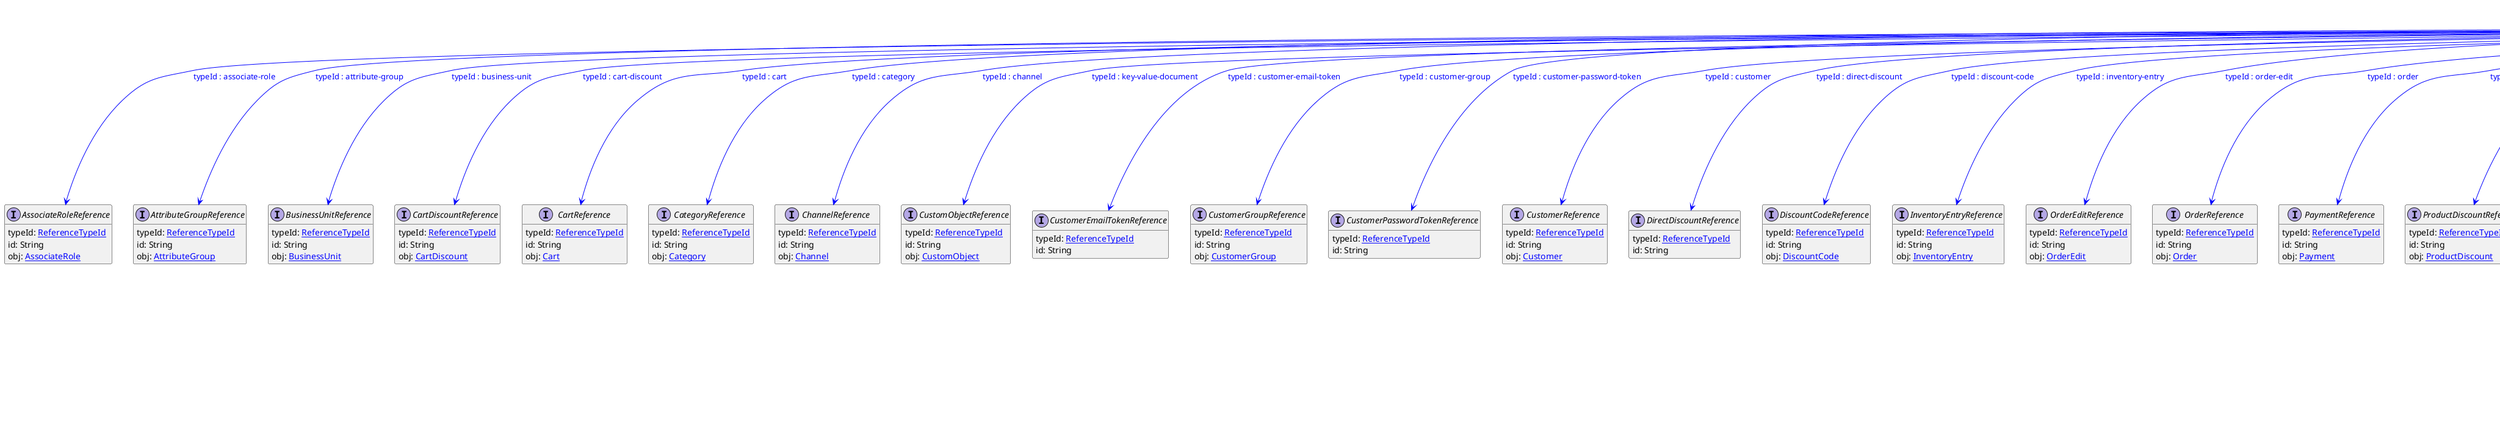 @startuml

hide empty fields
hide empty methods
legend
|= |= line |
|<back:black>   </back>| inheritance |
|<back:green>   </back>| property reference |
|<back:blue>   </back>| discriminated class |
endlegend
interface Reference [[Reference.svg]]  {
    typeId: [[ReferenceTypeId.svg ReferenceTypeId]]
    id: String
}


interface AssociateRoleReference [[AssociateRoleReference.svg]]  {
    typeId: [[ReferenceTypeId.svg ReferenceTypeId]]
    id: String
    obj: [[AssociateRole.svg AssociateRole]]
}
interface AttributeGroupReference [[AttributeGroupReference.svg]]  {
    typeId: [[ReferenceTypeId.svg ReferenceTypeId]]
    id: String
    obj: [[AttributeGroup.svg AttributeGroup]]
}
interface BusinessUnitReference [[BusinessUnitReference.svg]]  {
    typeId: [[ReferenceTypeId.svg ReferenceTypeId]]
    id: String
    obj: [[BusinessUnit.svg BusinessUnit]]
}
interface CartDiscountReference [[CartDiscountReference.svg]]  {
    typeId: [[ReferenceTypeId.svg ReferenceTypeId]]
    id: String
    obj: [[CartDiscount.svg CartDiscount]]
}
interface CartReference [[CartReference.svg]]  {
    typeId: [[ReferenceTypeId.svg ReferenceTypeId]]
    id: String
    obj: [[Cart.svg Cart]]
}
interface CategoryReference [[CategoryReference.svg]]  {
    typeId: [[ReferenceTypeId.svg ReferenceTypeId]]
    id: String
    obj: [[Category.svg Category]]
}
interface ChannelReference [[ChannelReference.svg]]  {
    typeId: [[ReferenceTypeId.svg ReferenceTypeId]]
    id: String
    obj: [[Channel.svg Channel]]
}
interface CustomObjectReference [[CustomObjectReference.svg]]  {
    typeId: [[ReferenceTypeId.svg ReferenceTypeId]]
    id: String
    obj: [[CustomObject.svg CustomObject]]
}
interface CustomerEmailTokenReference [[CustomerEmailTokenReference.svg]]  {
    typeId: [[ReferenceTypeId.svg ReferenceTypeId]]
    id: String
}
interface CustomerGroupReference [[CustomerGroupReference.svg]]  {
    typeId: [[ReferenceTypeId.svg ReferenceTypeId]]
    id: String
    obj: [[CustomerGroup.svg CustomerGroup]]
}
interface CustomerPasswordTokenReference [[CustomerPasswordTokenReference.svg]]  {
    typeId: [[ReferenceTypeId.svg ReferenceTypeId]]
    id: String
}
interface CustomerReference [[CustomerReference.svg]]  {
    typeId: [[ReferenceTypeId.svg ReferenceTypeId]]
    id: String
    obj: [[Customer.svg Customer]]
}
interface DirectDiscountReference [[DirectDiscountReference.svg]]  {
    typeId: [[ReferenceTypeId.svg ReferenceTypeId]]
    id: String
}
interface DiscountCodeReference [[DiscountCodeReference.svg]]  {
    typeId: [[ReferenceTypeId.svg ReferenceTypeId]]
    id: String
    obj: [[DiscountCode.svg DiscountCode]]
}
interface InventoryEntryReference [[InventoryEntryReference.svg]]  {
    typeId: [[ReferenceTypeId.svg ReferenceTypeId]]
    id: String
    obj: [[InventoryEntry.svg InventoryEntry]]
}
interface OrderEditReference [[OrderEditReference.svg]]  {
    typeId: [[ReferenceTypeId.svg ReferenceTypeId]]
    id: String
    obj: [[OrderEdit.svg OrderEdit]]
}
interface OrderReference [[OrderReference.svg]]  {
    typeId: [[ReferenceTypeId.svg ReferenceTypeId]]
    id: String
    obj: [[Order.svg Order]]
}
interface PaymentReference [[PaymentReference.svg]]  {
    typeId: [[ReferenceTypeId.svg ReferenceTypeId]]
    id: String
    obj: [[Payment.svg Payment]]
}
interface ProductDiscountReference [[ProductDiscountReference.svg]]  {
    typeId: [[ReferenceTypeId.svg ReferenceTypeId]]
    id: String
    obj: [[ProductDiscount.svg ProductDiscount]]
}
interface ProductReference [[ProductReference.svg]]  {
    typeId: [[ReferenceTypeId.svg ReferenceTypeId]]
    id: String
    obj: [[Product.svg Product]]
}
interface ProductSelectionReference [[ProductSelectionReference.svg]]  {
    typeId: [[ReferenceTypeId.svg ReferenceTypeId]]
    id: String
    obj: [[ProductSelection.svg ProductSelection]]
}
interface ProductTailoringReference [[ProductTailoringReference.svg]]  {
    typeId: [[ReferenceTypeId.svg ReferenceTypeId]]
    id: String
    obj: [[ProductTailoring.svg ProductTailoring]]
}
interface ProductTypeReference [[ProductTypeReference.svg]]  {
    typeId: [[ReferenceTypeId.svg ReferenceTypeId]]
    id: String
    obj: [[ProductType.svg ProductType]]
}
interface QuoteReference [[QuoteReference.svg]]  {
    typeId: [[ReferenceTypeId.svg ReferenceTypeId]]
    id: String
    obj: [[Quote.svg Quote]]
}
interface QuoteRequestReference [[QuoteRequestReference.svg]]  {
    typeId: [[ReferenceTypeId.svg ReferenceTypeId]]
    id: String
    obj: [[QuoteRequest.svg QuoteRequest]]
}
interface ReviewReference [[ReviewReference.svg]]  {
    typeId: [[ReferenceTypeId.svg ReferenceTypeId]]
    id: String
    obj: [[Review.svg Review]]
}
interface ShippingMethodReference [[ShippingMethodReference.svg]]  {
    typeId: [[ReferenceTypeId.svg ReferenceTypeId]]
    id: String
    obj: [[ShippingMethod.svg ShippingMethod]]
}
interface ShoppingListReference [[ShoppingListReference.svg]]  {
    typeId: [[ReferenceTypeId.svg ReferenceTypeId]]
    id: String
    obj: [[ShoppingList.svg ShoppingList]]
}
interface StagedQuoteReference [[StagedQuoteReference.svg]]  {
    typeId: [[ReferenceTypeId.svg ReferenceTypeId]]
    id: String
    obj: [[StagedQuote.svg StagedQuote]]
}
interface StandalonePriceReference [[StandalonePriceReference.svg]]  {
    typeId: [[ReferenceTypeId.svg ReferenceTypeId]]
    id: String
    obj: [[StandalonePrice.svg StandalonePrice]]
}
interface StateReference [[StateReference.svg]]  {
    typeId: [[ReferenceTypeId.svg ReferenceTypeId]]
    id: String
    obj: [[State.svg State]]
}
interface StoreReference [[StoreReference.svg]]  {
    typeId: [[ReferenceTypeId.svg ReferenceTypeId]]
    id: String
    obj: [[Store.svg Store]]
}
interface TaxCategoryReference [[TaxCategoryReference.svg]]  {
    typeId: [[ReferenceTypeId.svg ReferenceTypeId]]
    id: String
    obj: [[TaxCategory.svg TaxCategory]]
}
interface TypeReference [[TypeReference.svg]]  {
    typeId: [[ReferenceTypeId.svg ReferenceTypeId]]
    id: String
    obj: [[Type.svg Type]]
}
interface ZoneReference [[ZoneReference.svg]]  {
    typeId: [[ReferenceTypeId.svg ReferenceTypeId]]
    id: String
    obj: [[Zone.svg Zone]]
}
interface CartDiscount [[CartDiscount.svg]]  {
    id: String
    version: Long
    createdAt: DateTime
    lastModifiedAt: DateTime
    lastModifiedBy: [[LastModifiedBy.svg LastModifiedBy]]
    createdBy: [[CreatedBy.svg CreatedBy]]
    name: [[LocalizedString.svg LocalizedString]]
    key: String
    description: [[LocalizedString.svg LocalizedString]]
    value: [[CartDiscountValue.svg CartDiscountValue]]
    cartPredicate: String
    target: [[CartDiscountTarget.svg CartDiscountTarget]]
    sortOrder: String
    stores: [[StoreKeyReference.svg List<StoreKeyReference>]]
    isActive: Boolean
    validFrom: DateTime
    validUntil: DateTime
    requiresDiscountCode: Boolean
    references: [[Reference.svg List<Reference>]]
    stackingMode: [[StackingMode.svg StackingMode]]
    custom: [[CustomFields.svg CustomFields]]
}
interface DiscountCode [[DiscountCode.svg]]  {
    id: String
    version: Long
    createdAt: DateTime
    lastModifiedAt: DateTime
    key: String
    lastModifiedBy: [[LastModifiedBy.svg LastModifiedBy]]
    createdBy: [[CreatedBy.svg CreatedBy]]
    name: [[LocalizedString.svg LocalizedString]]
    description: [[LocalizedString.svg LocalizedString]]
    code: String
    cartDiscounts: [[CartDiscountReference.svg List<CartDiscountReference>]]
    cartPredicate: String
    isActive: Boolean
    references: [[Reference.svg List<Reference>]]
    maxApplications: Long
    maxApplicationsPerCustomer: Long
    custom: [[CustomFields.svg CustomFields]]
    groups: [[String.svg List<String>]]
    validFrom: DateTime
    validUntil: DateTime
    applicationVersion: Long
}
interface ProductDiscount [[ProductDiscount.svg]]  {
    id: String
    version: Long
    createdAt: DateTime
    lastModifiedAt: DateTime
    lastModifiedBy: [[LastModifiedBy.svg LastModifiedBy]]
    createdBy: [[CreatedBy.svg CreatedBy]]
    name: [[LocalizedString.svg LocalizedString]]
    key: String
    description: [[LocalizedString.svg LocalizedString]]
    value: [[ProductDiscountValue.svg ProductDiscountValue]]
    predicate: String
    sortOrder: String
    isActive: Boolean
    references: [[Reference.svg List<Reference>]]
    validFrom: DateTime
    validUntil: DateTime
}
interface DiscountedLineItemPortion [[DiscountedLineItemPortion.svg]]  {
    discount: [[Reference.svg Reference]]
    discountedAmount: [[TypedMoney.svg TypedMoney]]
}
interface DiscountedLineItemPortionDraft [[DiscountedLineItemPortionDraft.svg]]  {
    discount: [[Reference.svg Reference]]
    discountedAmount: [[TypedMoneyDraft.svg TypedMoneyDraft]]
}
interface DuplicateFieldWithConflictingResourceError [[DuplicateFieldWithConflictingResourceError.svg]]  {
    code: String
    message: String
    field: String
    duplicateValue: [[Object.svg Object]]
    conflictingResource: [[Reference.svg Reference]]
}
interface GraphQLDuplicateFieldWithConflictingResourceError [[GraphQLDuplicateFieldWithConflictingResourceError.svg]]  {
    code: String
    field: String
    duplicateValue: [[Object.svg Object]]
    conflictingResource: [[Reference.svg Reference]]
}
interface ExtensionInput [[ExtensionInput.svg]]  {
    action: [[ExtensionAction.svg ExtensionAction]]
    resource: [[Reference.svg Reference]]
}
interface Message [[Message.svg]]  {
    id: String
    version: Long
    createdAt: DateTime
    lastModifiedAt: DateTime
    lastModifiedBy: [[LastModifiedBy.svg LastModifiedBy]]
    createdBy: [[CreatedBy.svg CreatedBy]]
    sequenceNumber: Long
    resource: [[Reference.svg Reference]]
    resourceVersion: Long
    type: String
    resourceUserProvidedIdentifiers: [[UserProvidedIdentifiers.svg UserProvidedIdentifiers]]
}
interface ReviewRatingSetMessage [[ReviewRatingSetMessage.svg]]  {
    id: String
    version: Long
    createdAt: DateTime
    lastModifiedAt: DateTime
    lastModifiedBy: [[LastModifiedBy.svg LastModifiedBy]]
    createdBy: [[CreatedBy.svg CreatedBy]]
    sequenceNumber: Long
    resource: [[Reference.svg Reference]]
    resourceVersion: Long
    type: String
    resourceUserProvidedIdentifiers: [[UserProvidedIdentifiers.svg UserProvidedIdentifiers]]
    oldRating: Double
    newRating: Double
    includedInStatistics: Boolean
    target: [[Reference.svg Reference]]
}
interface ReviewStateTransitionMessage [[ReviewStateTransitionMessage.svg]]  {
    id: String
    version: Long
    createdAt: DateTime
    lastModifiedAt: DateTime
    lastModifiedBy: [[LastModifiedBy.svg LastModifiedBy]]
    createdBy: [[CreatedBy.svg CreatedBy]]
    sequenceNumber: Long
    resource: [[Reference.svg Reference]]
    resourceVersion: Long
    type: String
    resourceUserProvidedIdentifiers: [[UserProvidedIdentifiers.svg UserProvidedIdentifiers]]
    oldState: [[StateReference.svg StateReference]]
    newState: [[StateReference.svg StateReference]]
    oldIncludedInStatistics: Boolean
    newIncludedInStatistics: Boolean
    target: [[Reference.svg Reference]]
    force: Boolean
}
interface ReviewRatingSetMessagePayload [[ReviewRatingSetMessagePayload.svg]]  {
    type: String
    oldRating: Double
    newRating: Double
    includedInStatistics: Boolean
    target: [[Reference.svg Reference]]
}
interface ReviewStateTransitionMessagePayload [[ReviewStateTransitionMessagePayload.svg]]  {
    type: String
    oldState: [[StateReference.svg StateReference]]
    newState: [[StateReference.svg StateReference]]
    oldIncludedInStatistics: Boolean
    newIncludedInStatistics: Boolean
    target: [[Reference.svg Reference]]
    force: Boolean
}
interface DeliveryPayload [[DeliveryPayload.svg]]  {
    projectKey: String
    notificationType: String
    resource: [[Reference.svg Reference]]
    resourceUserProvidedIdentifiers: [[UserProvidedIdentifiers.svg UserProvidedIdentifiers]]
}
Reference --> AssociateRoleReference #blue;text:blue : "typeId : associate-role"
Reference --> AttributeGroupReference #blue;text:blue : "typeId : attribute-group"
Reference --> BusinessUnitReference #blue;text:blue : "typeId : business-unit"
Reference --> CartDiscountReference #blue;text:blue : "typeId : cart-discount"
Reference --> CartReference #blue;text:blue : "typeId : cart"
Reference --> CategoryReference #blue;text:blue : "typeId : category"
Reference --> ChannelReference #blue;text:blue : "typeId : channel"
Reference --> CustomObjectReference #blue;text:blue : "typeId : key-value-document"
Reference --> CustomerEmailTokenReference #blue;text:blue : "typeId : customer-email-token"
Reference --> CustomerGroupReference #blue;text:blue : "typeId : customer-group"
Reference --> CustomerPasswordTokenReference #blue;text:blue : "typeId : customer-password-token"
Reference --> CustomerReference #blue;text:blue : "typeId : customer"
Reference --> DirectDiscountReference #blue;text:blue : "typeId : direct-discount"
Reference --> DiscountCodeReference #blue;text:blue : "typeId : discount-code"
Reference --> InventoryEntryReference #blue;text:blue : "typeId : inventory-entry"
Reference --> OrderEditReference #blue;text:blue : "typeId : order-edit"
Reference --> OrderReference #blue;text:blue : "typeId : order"
Reference --> PaymentReference #blue;text:blue : "typeId : payment"
Reference --> ProductDiscountReference #blue;text:blue : "typeId : product-discount"
Reference --> ProductReference #blue;text:blue : "typeId : product"
Reference --> ProductSelectionReference #blue;text:blue : "typeId : product-selection"
Reference --> ProductTailoringReference #blue;text:blue : "typeId : product-tailoring"
Reference --> ProductTypeReference #blue;text:blue : "typeId : product-type"
Reference --> QuoteReference #blue;text:blue : "typeId : quote"
Reference --> QuoteRequestReference #blue;text:blue : "typeId : quote-request"
Reference --> ReviewReference #blue;text:blue : "typeId : review"
Reference --> ShippingMethodReference #blue;text:blue : "typeId : shipping-method"
Reference --> ShoppingListReference #blue;text:blue : "typeId : shopping-list"
Reference --> StagedQuoteReference #blue;text:blue : "typeId : staged-quote"
Reference --> StandalonePriceReference #blue;text:blue : "typeId : standalone-price"
Reference --> StateReference #blue;text:blue : "typeId : state"
Reference --> StoreReference #blue;text:blue : "typeId : store"
Reference --> TaxCategoryReference #blue;text:blue : "typeId : tax-category"
Reference --> TypeReference #blue;text:blue : "typeId : type"
Reference --> ZoneReference #blue;text:blue : "typeId : zone"
Reference --> CartDiscount #green;text:green : "references"
Reference --> DiscountCode #green;text:green : "references"
Reference --> ProductDiscount #green;text:green : "references"
Reference --> DiscountedLineItemPortion #green;text:green : "discount"
Reference --> DiscountedLineItemPortionDraft #green;text:green : "discount"
Reference --> DuplicateFieldWithConflictingResourceError #green;text:green : "conflictingResource"
Reference --> GraphQLDuplicateFieldWithConflictingResourceError #green;text:green : "conflictingResource"
Reference --> ExtensionInput #green;text:green : "resource"
Reference --> Message #green;text:green : "resource"
Reference --> ReviewRatingSetMessage #green;text:green : "target"
Reference --> ReviewStateTransitionMessage #green;text:green : "target"
Reference --> ReviewRatingSetMessagePayload #green;text:green : "target"
Reference --> ReviewStateTransitionMessagePayload #green;text:green : "target"
Reference --> DeliveryPayload #green;text:green : "resource"
@enduml
